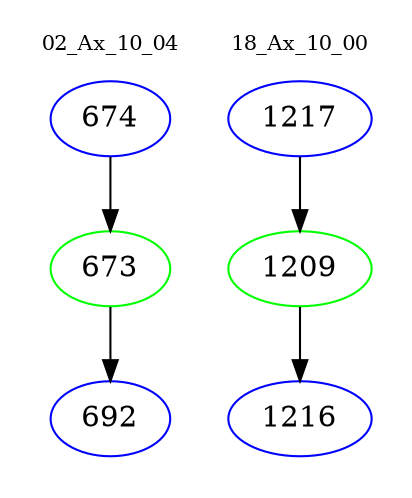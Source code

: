 digraph{
subgraph cluster_0 {
color = white
label = "02_Ax_10_04";
fontsize=10;
T0_674 [label="674", color="blue"]
T0_674 -> T0_673 [color="black"]
T0_673 [label="673", color="green"]
T0_673 -> T0_692 [color="black"]
T0_692 [label="692", color="blue"]
}
subgraph cluster_1 {
color = white
label = "18_Ax_10_00";
fontsize=10;
T1_1217 [label="1217", color="blue"]
T1_1217 -> T1_1209 [color="black"]
T1_1209 [label="1209", color="green"]
T1_1209 -> T1_1216 [color="black"]
T1_1216 [label="1216", color="blue"]
}
}
